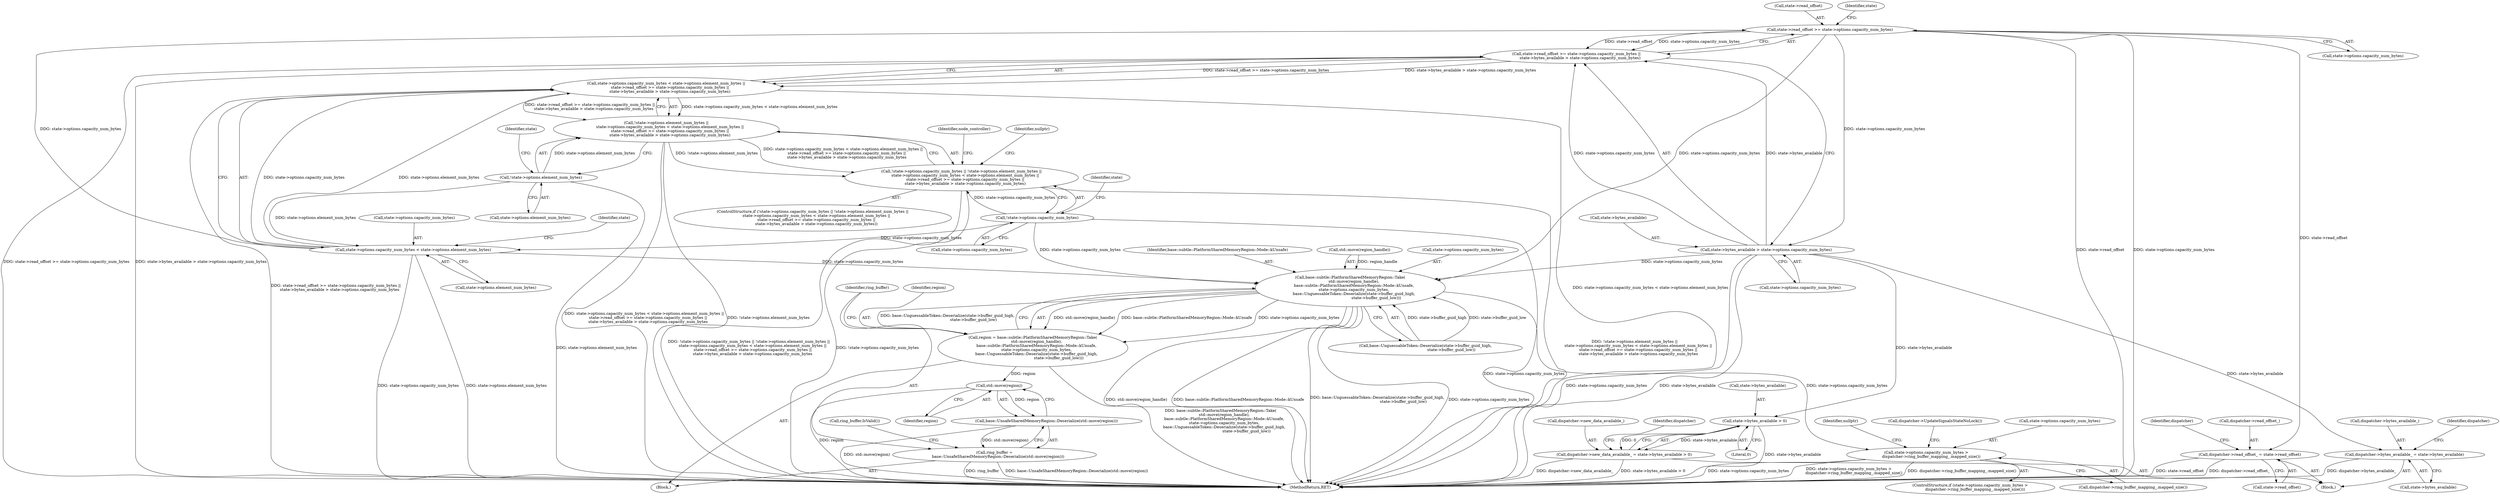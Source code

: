 digraph "0_Chrome_66e24a8793615bd9d5c238b1745b093090e1f72d@API" {
"1000158" [label="(Call,state->read_offset >= state->options.capacity_num_bytes)"];
"1000146" [label="(Call,state->options.capacity_num_bytes < state->options.element_num_bytes)"];
"1000132" [label="(Call,!state->options.capacity_num_bytes)"];
"1000139" [label="(Call,!state->options.element_num_bytes)"];
"1000157" [label="(Call,state->read_offset >= state->options.capacity_num_bytes ||\n      state->bytes_available > state->options.capacity_num_bytes)"];
"1000145" [label="(Call,state->options.capacity_num_bytes < state->options.element_num_bytes ||\n      state->read_offset >= state->options.capacity_num_bytes ||\n      state->bytes_available > state->options.capacity_num_bytes)"];
"1000138" [label="(Call,!state->options.element_num_bytes ||\n      state->options.capacity_num_bytes < state->options.element_num_bytes ||\n      state->read_offset >= state->options.capacity_num_bytes ||\n      state->bytes_available > state->options.capacity_num_bytes)"];
"1000131" [label="(Call,!state->options.capacity_num_bytes || !state->options.element_num_bytes ||\n      state->options.capacity_num_bytes < state->options.element_num_bytes ||\n      state->read_offset >= state->options.capacity_num_bytes ||\n      state->bytes_available > state->options.capacity_num_bytes)"];
"1000167" [label="(Call,state->bytes_available > state->options.capacity_num_bytes)"];
"1000207" [label="(Call,base::subtle::PlatformSharedMemoryRegion::Take(\n      std::move(region_handle),\n      base::subtle::PlatformSharedMemoryRegion::Mode::kUnsafe,\n      state->options.capacity_num_bytes,\n      base::UnguessableToken::Deserialize(state->buffer_guid_high,\n                                          state->buffer_guid_low)))"];
"1000205" [label="(Call,region = base::subtle::PlatformSharedMemoryRegion::Take(\n      std::move(region_handle),\n      base::subtle::PlatformSharedMemoryRegion::Mode::kUnsafe,\n      state->options.capacity_num_bytes,\n      base::UnguessableToken::Deserialize(state->buffer_guid_high,\n                                          state->buffer_guid_low)))"];
"1000227" [label="(Call,std::move(region))"];
"1000226" [label="(Call,base::UnsafeSharedMemoryRegion::Deserialize(std::move(region)))"];
"1000224" [label="(Call,ring_buffer =\n      base::UnsafeSharedMemoryRegion::Deserialize(std::move(region)))"];
"1000284" [label="(Call,state->options.capacity_num_bytes >\n        dispatcher->ring_buffer_mapping_.mapped_size())"];
"1000253" [label="(Call,dispatcher->bytes_available_ = state->bytes_available)"];
"1000264" [label="(Call,state->bytes_available > 0)"];
"1000260" [label="(Call,dispatcher->new_data_available_ = state->bytes_available > 0)"];
"1000246" [label="(Call,dispatcher->read_offset_ = state->read_offset)"];
"1000132" [label="(Call,!state->options.capacity_num_bytes)"];
"1000131" [label="(Call,!state->options.capacity_num_bytes || !state->options.element_num_bytes ||\n      state->options.capacity_num_bytes < state->options.element_num_bytes ||\n      state->read_offset >= state->options.capacity_num_bytes ||\n      state->bytes_available > state->options.capacity_num_bytes)"];
"1000107" [label="(Block,)"];
"1000244" [label="(Block,)"];
"1000226" [label="(Call,base::UnsafeSharedMemoryRegion::Deserialize(std::move(region)))"];
"1000205" [label="(Call,region = base::subtle::PlatformSharedMemoryRegion::Take(\n      std::move(region_handle),\n      base::subtle::PlatformSharedMemoryRegion::Mode::kUnsafe,\n      state->options.capacity_num_bytes,\n      base::UnguessableToken::Deserialize(state->buffer_guid_high,\n                                          state->buffer_guid_low)))"];
"1000211" [label="(Call,state->options.capacity_num_bytes)"];
"1000145" [label="(Call,state->options.capacity_num_bytes < state->options.element_num_bytes ||\n      state->read_offset >= state->options.capacity_num_bytes ||\n      state->bytes_available > state->options.capacity_num_bytes)"];
"1000171" [label="(Call,state->options.capacity_num_bytes)"];
"1000133" [label="(Call,state->options.capacity_num_bytes)"];
"1000142" [label="(Identifier,state)"];
"1000290" [label="(Call,dispatcher->ring_buffer_mapping_.mapped_size())"];
"1000206" [label="(Identifier,region)"];
"1000261" [label="(Call,dispatcher->new_data_available_)"];
"1000293" [label="(Identifier,nullptr)"];
"1000264" [label="(Call,state->bytes_available > 0)"];
"1000210" [label="(Identifier,base::subtle::PlatformSharedMemoryRegion::Mode::kUnsafe)"];
"1000162" [label="(Call,state->options.capacity_num_bytes)"];
"1000260" [label="(Call,dispatcher->new_data_available_ = state->bytes_available > 0)"];
"1000152" [label="(Call,state->options.element_num_bytes)"];
"1000159" [label="(Call,state->read_offset)"];
"1000181" [label="(Identifier,node_controller)"];
"1000283" [label="(ControlStructure,if (state->options.capacity_num_bytes >\n        dispatcher->ring_buffer_mapping_.mapped_size()))"];
"1000147" [label="(Call,state->options.capacity_num_bytes)"];
"1000254" [label="(Call,dispatcher->bytes_available_)"];
"1000247" [label="(Call,dispatcher->read_offset_)"];
"1000138" [label="(Call,!state->options.element_num_bytes ||\n      state->options.capacity_num_bytes < state->options.element_num_bytes ||\n      state->read_offset >= state->options.capacity_num_bytes ||\n      state->bytes_available > state->options.capacity_num_bytes)"];
"1000178" [label="(Identifier,nullptr)"];
"1000255" [label="(Identifier,dispatcher)"];
"1000294" [label="(Call,dispatcher->UpdateSignalsStateNoLock())"];
"1000297" [label="(MethodReturn,RET)"];
"1000158" [label="(Call,state->read_offset >= state->options.capacity_num_bytes)"];
"1000250" [label="(Call,state->read_offset)"];
"1000169" [label="(Identifier,state)"];
"1000208" [label="(Call,std::move(region_handle))"];
"1000271" [label="(Identifier,dispatcher)"];
"1000139" [label="(Call,!state->options.element_num_bytes)"];
"1000140" [label="(Call,state->options.element_num_bytes)"];
"1000253" [label="(Call,dispatcher->bytes_available_ = state->bytes_available)"];
"1000207" [label="(Call,base::subtle::PlatformSharedMemoryRegion::Take(\n      std::move(region_handle),\n      base::subtle::PlatformSharedMemoryRegion::Mode::kUnsafe,\n      state->options.capacity_num_bytes,\n      base::UnguessableToken::Deserialize(state->buffer_guid_high,\n                                          state->buffer_guid_low)))"];
"1000284" [label="(Call,state->options.capacity_num_bytes >\n        dispatcher->ring_buffer_mapping_.mapped_size())"];
"1000167" [label="(Call,state->bytes_available > state->options.capacity_num_bytes)"];
"1000228" [label="(Identifier,region)"];
"1000262" [label="(Identifier,dispatcher)"];
"1000257" [label="(Call,state->bytes_available)"];
"1000227" [label="(Call,std::move(region))"];
"1000224" [label="(Call,ring_buffer =\n      base::UnsafeSharedMemoryRegion::Deserialize(std::move(region)))"];
"1000168" [label="(Call,state->bytes_available)"];
"1000268" [label="(Literal,0)"];
"1000231" [label="(Call,ring_buffer.IsValid())"];
"1000146" [label="(Call,state->options.capacity_num_bytes < state->options.element_num_bytes)"];
"1000157" [label="(Call,state->read_offset >= state->options.capacity_num_bytes ||\n      state->bytes_available > state->options.capacity_num_bytes)"];
"1000130" [label="(ControlStructure,if (!state->options.capacity_num_bytes || !state->options.element_num_bytes ||\n      state->options.capacity_num_bytes < state->options.element_num_bytes ||\n      state->read_offset >= state->options.capacity_num_bytes ||\n      state->bytes_available > state->options.capacity_num_bytes))"];
"1000285" [label="(Call,state->options.capacity_num_bytes)"];
"1000149" [label="(Identifier,state)"];
"1000216" [label="(Call,base::UnguessableToken::Deserialize(state->buffer_guid_high,\n                                          state->buffer_guid_low))"];
"1000225" [label="(Identifier,ring_buffer)"];
"1000265" [label="(Call,state->bytes_available)"];
"1000246" [label="(Call,dispatcher->read_offset_ = state->read_offset)"];
"1000160" [label="(Identifier,state)"];
"1000158" -> "1000157"  [label="AST: "];
"1000158" -> "1000162"  [label="CFG: "];
"1000159" -> "1000158"  [label="AST: "];
"1000162" -> "1000158"  [label="AST: "];
"1000169" -> "1000158"  [label="CFG: "];
"1000157" -> "1000158"  [label="CFG: "];
"1000158" -> "1000297"  [label="DDG: state->read_offset"];
"1000158" -> "1000297"  [label="DDG: state->options.capacity_num_bytes"];
"1000158" -> "1000157"  [label="DDG: state->read_offset"];
"1000158" -> "1000157"  [label="DDG: state->options.capacity_num_bytes"];
"1000146" -> "1000158"  [label="DDG: state->options.capacity_num_bytes"];
"1000158" -> "1000167"  [label="DDG: state->options.capacity_num_bytes"];
"1000158" -> "1000207"  [label="DDG: state->options.capacity_num_bytes"];
"1000158" -> "1000246"  [label="DDG: state->read_offset"];
"1000146" -> "1000145"  [label="AST: "];
"1000146" -> "1000152"  [label="CFG: "];
"1000147" -> "1000146"  [label="AST: "];
"1000152" -> "1000146"  [label="AST: "];
"1000160" -> "1000146"  [label="CFG: "];
"1000145" -> "1000146"  [label="CFG: "];
"1000146" -> "1000297"  [label="DDG: state->options.element_num_bytes"];
"1000146" -> "1000297"  [label="DDG: state->options.capacity_num_bytes"];
"1000146" -> "1000145"  [label="DDG: state->options.capacity_num_bytes"];
"1000146" -> "1000145"  [label="DDG: state->options.element_num_bytes"];
"1000132" -> "1000146"  [label="DDG: state->options.capacity_num_bytes"];
"1000139" -> "1000146"  [label="DDG: state->options.element_num_bytes"];
"1000146" -> "1000207"  [label="DDG: state->options.capacity_num_bytes"];
"1000132" -> "1000131"  [label="AST: "];
"1000132" -> "1000133"  [label="CFG: "];
"1000133" -> "1000132"  [label="AST: "];
"1000142" -> "1000132"  [label="CFG: "];
"1000131" -> "1000132"  [label="CFG: "];
"1000132" -> "1000297"  [label="DDG: state->options.capacity_num_bytes"];
"1000132" -> "1000131"  [label="DDG: state->options.capacity_num_bytes"];
"1000132" -> "1000207"  [label="DDG: state->options.capacity_num_bytes"];
"1000139" -> "1000138"  [label="AST: "];
"1000139" -> "1000140"  [label="CFG: "];
"1000140" -> "1000139"  [label="AST: "];
"1000149" -> "1000139"  [label="CFG: "];
"1000138" -> "1000139"  [label="CFG: "];
"1000139" -> "1000297"  [label="DDG: state->options.element_num_bytes"];
"1000139" -> "1000138"  [label="DDG: state->options.element_num_bytes"];
"1000157" -> "1000145"  [label="AST: "];
"1000157" -> "1000167"  [label="CFG: "];
"1000167" -> "1000157"  [label="AST: "];
"1000145" -> "1000157"  [label="CFG: "];
"1000157" -> "1000297"  [label="DDG: state->bytes_available > state->options.capacity_num_bytes"];
"1000157" -> "1000297"  [label="DDG: state->read_offset >= state->options.capacity_num_bytes"];
"1000157" -> "1000145"  [label="DDG: state->read_offset >= state->options.capacity_num_bytes"];
"1000157" -> "1000145"  [label="DDG: state->bytes_available > state->options.capacity_num_bytes"];
"1000167" -> "1000157"  [label="DDG: state->bytes_available"];
"1000167" -> "1000157"  [label="DDG: state->options.capacity_num_bytes"];
"1000145" -> "1000138"  [label="AST: "];
"1000138" -> "1000145"  [label="CFG: "];
"1000145" -> "1000297"  [label="DDG: state->read_offset >= state->options.capacity_num_bytes ||\n      state->bytes_available > state->options.capacity_num_bytes"];
"1000145" -> "1000297"  [label="DDG: state->options.capacity_num_bytes < state->options.element_num_bytes"];
"1000145" -> "1000138"  [label="DDG: state->options.capacity_num_bytes < state->options.element_num_bytes"];
"1000145" -> "1000138"  [label="DDG: state->read_offset >= state->options.capacity_num_bytes ||\n      state->bytes_available > state->options.capacity_num_bytes"];
"1000138" -> "1000131"  [label="AST: "];
"1000131" -> "1000138"  [label="CFG: "];
"1000138" -> "1000297"  [label="DDG: !state->options.element_num_bytes"];
"1000138" -> "1000297"  [label="DDG: state->options.capacity_num_bytes < state->options.element_num_bytes ||\n      state->read_offset >= state->options.capacity_num_bytes ||\n      state->bytes_available > state->options.capacity_num_bytes"];
"1000138" -> "1000131"  [label="DDG: !state->options.element_num_bytes"];
"1000138" -> "1000131"  [label="DDG: state->options.capacity_num_bytes < state->options.element_num_bytes ||\n      state->read_offset >= state->options.capacity_num_bytes ||\n      state->bytes_available > state->options.capacity_num_bytes"];
"1000131" -> "1000130"  [label="AST: "];
"1000178" -> "1000131"  [label="CFG: "];
"1000181" -> "1000131"  [label="CFG: "];
"1000131" -> "1000297"  [label="DDG: !state->options.capacity_num_bytes"];
"1000131" -> "1000297"  [label="DDG: !state->options.element_num_bytes ||\n      state->options.capacity_num_bytes < state->options.element_num_bytes ||\n      state->read_offset >= state->options.capacity_num_bytes ||\n      state->bytes_available > state->options.capacity_num_bytes"];
"1000131" -> "1000297"  [label="DDG: !state->options.capacity_num_bytes || !state->options.element_num_bytes ||\n      state->options.capacity_num_bytes < state->options.element_num_bytes ||\n      state->read_offset >= state->options.capacity_num_bytes ||\n      state->bytes_available > state->options.capacity_num_bytes"];
"1000167" -> "1000171"  [label="CFG: "];
"1000168" -> "1000167"  [label="AST: "];
"1000171" -> "1000167"  [label="AST: "];
"1000167" -> "1000297"  [label="DDG: state->bytes_available"];
"1000167" -> "1000297"  [label="DDG: state->options.capacity_num_bytes"];
"1000167" -> "1000207"  [label="DDG: state->options.capacity_num_bytes"];
"1000167" -> "1000253"  [label="DDG: state->bytes_available"];
"1000167" -> "1000264"  [label="DDG: state->bytes_available"];
"1000207" -> "1000205"  [label="AST: "];
"1000207" -> "1000216"  [label="CFG: "];
"1000208" -> "1000207"  [label="AST: "];
"1000210" -> "1000207"  [label="AST: "];
"1000211" -> "1000207"  [label="AST: "];
"1000216" -> "1000207"  [label="AST: "];
"1000205" -> "1000207"  [label="CFG: "];
"1000207" -> "1000297"  [label="DDG: std::move(region_handle)"];
"1000207" -> "1000297"  [label="DDG: base::subtle::PlatformSharedMemoryRegion::Mode::kUnsafe"];
"1000207" -> "1000297"  [label="DDG: base::UnguessableToken::Deserialize(state->buffer_guid_high,\n                                          state->buffer_guid_low)"];
"1000207" -> "1000297"  [label="DDG: state->options.capacity_num_bytes"];
"1000207" -> "1000205"  [label="DDG: std::move(region_handle)"];
"1000207" -> "1000205"  [label="DDG: base::subtle::PlatformSharedMemoryRegion::Mode::kUnsafe"];
"1000207" -> "1000205"  [label="DDG: state->options.capacity_num_bytes"];
"1000207" -> "1000205"  [label="DDG: base::UnguessableToken::Deserialize(state->buffer_guid_high,\n                                          state->buffer_guid_low)"];
"1000208" -> "1000207"  [label="DDG: region_handle"];
"1000216" -> "1000207"  [label="DDG: state->buffer_guid_high"];
"1000216" -> "1000207"  [label="DDG: state->buffer_guid_low"];
"1000207" -> "1000284"  [label="DDG: state->options.capacity_num_bytes"];
"1000205" -> "1000107"  [label="AST: "];
"1000206" -> "1000205"  [label="AST: "];
"1000225" -> "1000205"  [label="CFG: "];
"1000205" -> "1000297"  [label="DDG: base::subtle::PlatformSharedMemoryRegion::Take(\n      std::move(region_handle),\n      base::subtle::PlatformSharedMemoryRegion::Mode::kUnsafe,\n      state->options.capacity_num_bytes,\n      base::UnguessableToken::Deserialize(state->buffer_guid_high,\n                                          state->buffer_guid_low))"];
"1000205" -> "1000227"  [label="DDG: region"];
"1000227" -> "1000226"  [label="AST: "];
"1000227" -> "1000228"  [label="CFG: "];
"1000228" -> "1000227"  [label="AST: "];
"1000226" -> "1000227"  [label="CFG: "];
"1000227" -> "1000297"  [label="DDG: region"];
"1000227" -> "1000226"  [label="DDG: region"];
"1000226" -> "1000224"  [label="AST: "];
"1000224" -> "1000226"  [label="CFG: "];
"1000226" -> "1000297"  [label="DDG: std::move(region)"];
"1000226" -> "1000224"  [label="DDG: std::move(region)"];
"1000224" -> "1000107"  [label="AST: "];
"1000225" -> "1000224"  [label="AST: "];
"1000231" -> "1000224"  [label="CFG: "];
"1000224" -> "1000297"  [label="DDG: ring_buffer"];
"1000224" -> "1000297"  [label="DDG: base::UnsafeSharedMemoryRegion::Deserialize(std::move(region))"];
"1000284" -> "1000283"  [label="AST: "];
"1000284" -> "1000290"  [label="CFG: "];
"1000285" -> "1000284"  [label="AST: "];
"1000290" -> "1000284"  [label="AST: "];
"1000293" -> "1000284"  [label="CFG: "];
"1000294" -> "1000284"  [label="CFG: "];
"1000284" -> "1000297"  [label="DDG: state->options.capacity_num_bytes"];
"1000284" -> "1000297"  [label="DDG: state->options.capacity_num_bytes >\n        dispatcher->ring_buffer_mapping_.mapped_size()"];
"1000284" -> "1000297"  [label="DDG: dispatcher->ring_buffer_mapping_.mapped_size()"];
"1000253" -> "1000244"  [label="AST: "];
"1000253" -> "1000257"  [label="CFG: "];
"1000254" -> "1000253"  [label="AST: "];
"1000257" -> "1000253"  [label="AST: "];
"1000262" -> "1000253"  [label="CFG: "];
"1000253" -> "1000297"  [label="DDG: dispatcher->bytes_available_"];
"1000264" -> "1000260"  [label="AST: "];
"1000264" -> "1000268"  [label="CFG: "];
"1000265" -> "1000264"  [label="AST: "];
"1000268" -> "1000264"  [label="AST: "];
"1000260" -> "1000264"  [label="CFG: "];
"1000264" -> "1000297"  [label="DDG: state->bytes_available"];
"1000264" -> "1000260"  [label="DDG: state->bytes_available"];
"1000264" -> "1000260"  [label="DDG: 0"];
"1000260" -> "1000244"  [label="AST: "];
"1000261" -> "1000260"  [label="AST: "];
"1000271" -> "1000260"  [label="CFG: "];
"1000260" -> "1000297"  [label="DDG: state->bytes_available > 0"];
"1000260" -> "1000297"  [label="DDG: dispatcher->new_data_available_"];
"1000246" -> "1000244"  [label="AST: "];
"1000246" -> "1000250"  [label="CFG: "];
"1000247" -> "1000246"  [label="AST: "];
"1000250" -> "1000246"  [label="AST: "];
"1000255" -> "1000246"  [label="CFG: "];
"1000246" -> "1000297"  [label="DDG: state->read_offset"];
"1000246" -> "1000297"  [label="DDG: dispatcher->read_offset_"];
}
